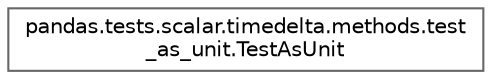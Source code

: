 digraph "Graphical Class Hierarchy"
{
 // LATEX_PDF_SIZE
  bgcolor="transparent";
  edge [fontname=Helvetica,fontsize=10,labelfontname=Helvetica,labelfontsize=10];
  node [fontname=Helvetica,fontsize=10,shape=box,height=0.2,width=0.4];
  rankdir="LR";
  Node0 [id="Node000000",label="pandas.tests.scalar.timedelta.methods.test\l_as_unit.TestAsUnit",height=0.2,width=0.4,color="grey40", fillcolor="white", style="filled",URL="$de/d4d/classpandas_1_1tests_1_1scalar_1_1timedelta_1_1methods_1_1test__as__unit_1_1TestAsUnit.html",tooltip=" "];
}
